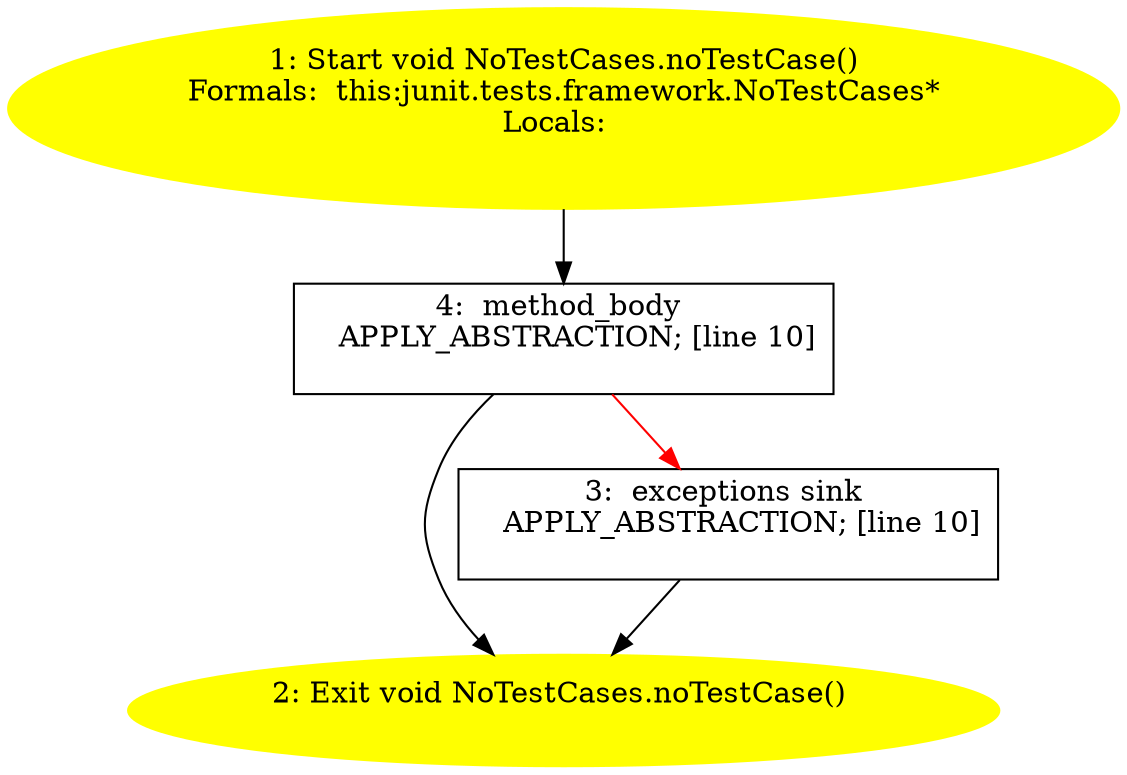 /* @generated */
digraph cfg {
"junit.tests.framework.NoTestCases.noTestCase():void.55ab7b5a856dd5bfcdf8f9b77936c45e_1" [label="1: Start void NoTestCases.noTestCase()\nFormals:  this:junit.tests.framework.NoTestCases*\nLocals:  \n  " color=yellow style=filled]
	

	 "junit.tests.framework.NoTestCases.noTestCase():void.55ab7b5a856dd5bfcdf8f9b77936c45e_1" -> "junit.tests.framework.NoTestCases.noTestCase():void.55ab7b5a856dd5bfcdf8f9b77936c45e_4" ;
"junit.tests.framework.NoTestCases.noTestCase():void.55ab7b5a856dd5bfcdf8f9b77936c45e_2" [label="2: Exit void NoTestCases.noTestCase() \n  " color=yellow style=filled]
	

"junit.tests.framework.NoTestCases.noTestCase():void.55ab7b5a856dd5bfcdf8f9b77936c45e_3" [label="3:  exceptions sink \n   APPLY_ABSTRACTION; [line 10]\n " shape="box"]
	

	 "junit.tests.framework.NoTestCases.noTestCase():void.55ab7b5a856dd5bfcdf8f9b77936c45e_3" -> "junit.tests.framework.NoTestCases.noTestCase():void.55ab7b5a856dd5bfcdf8f9b77936c45e_2" ;
"junit.tests.framework.NoTestCases.noTestCase():void.55ab7b5a856dd5bfcdf8f9b77936c45e_4" [label="4:  method_body \n   APPLY_ABSTRACTION; [line 10]\n " shape="box"]
	

	 "junit.tests.framework.NoTestCases.noTestCase():void.55ab7b5a856dd5bfcdf8f9b77936c45e_4" -> "junit.tests.framework.NoTestCases.noTestCase():void.55ab7b5a856dd5bfcdf8f9b77936c45e_2" ;
	 "junit.tests.framework.NoTestCases.noTestCase():void.55ab7b5a856dd5bfcdf8f9b77936c45e_4" -> "junit.tests.framework.NoTestCases.noTestCase():void.55ab7b5a856dd5bfcdf8f9b77936c45e_3" [color="red" ];
}
